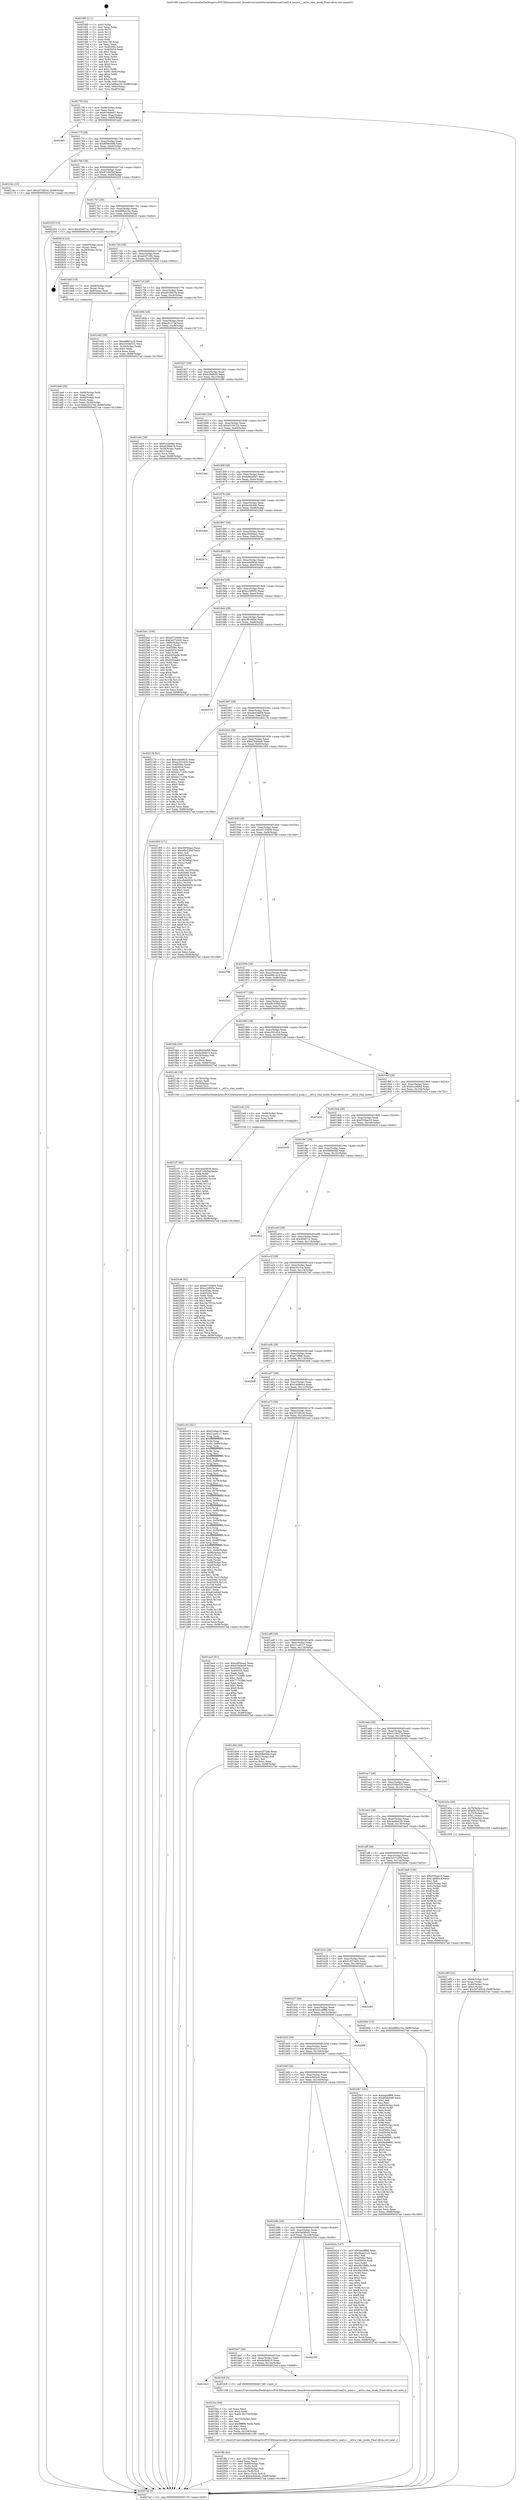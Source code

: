 digraph "0x4016f0" {
  label = "0x4016f0 (/mnt/c/Users/mathe/Desktop/tcc/POCII/binaries/extr_linuxdriversnetethernetatherosatl1eatl1e_main.c___atl1e_vlan_mode_Final-ollvm.out::main(0))"
  labelloc = "t"
  node[shape=record]

  Entry [label="",width=0.3,height=0.3,shape=circle,fillcolor=black,style=filled]
  "0x40175f" [label="{
     0x40175f [32]\l
     | [instrs]\l
     &nbsp;&nbsp;0x40175f \<+6\>: mov -0x98(%rbp),%eax\l
     &nbsp;&nbsp;0x401765 \<+2\>: mov %eax,%ecx\l
     &nbsp;&nbsp;0x401767 \<+6\>: sub $0x819a8e07,%ecx\l
     &nbsp;&nbsp;0x40176d \<+6\>: mov %eax,-0xac(%rbp)\l
     &nbsp;&nbsp;0x401773 \<+6\>: mov %ecx,-0xb0(%rbp)\l
     &nbsp;&nbsp;0x401779 \<+6\>: je 00000000004024d1 \<main+0xde1\>\l
  }"]
  "0x4024d1" [label="{
     0x4024d1\l
  }", style=dashed]
  "0x40177f" [label="{
     0x40177f [28]\l
     | [instrs]\l
     &nbsp;&nbsp;0x40177f \<+5\>: jmp 0000000000401784 \<main+0x94\>\l
     &nbsp;&nbsp;0x401784 \<+6\>: mov -0xac(%rbp),%eax\l
     &nbsp;&nbsp;0x40178a \<+5\>: sub $0x8f56c6d8,%eax\l
     &nbsp;&nbsp;0x40178f \<+6\>: mov %eax,-0xb4(%rbp)\l
     &nbsp;&nbsp;0x401795 \<+6\>: je 000000000040216c \<main+0xa7c\>\l
  }"]
  Exit [label="",width=0.3,height=0.3,shape=circle,fillcolor=black,style=filled,peripheries=2]
  "0x40216c" [label="{
     0x40216c [15]\l
     | [instrs]\l
     &nbsp;&nbsp;0x40216c \<+10\>: movl $0x207df2c4,-0x98(%rbp)\l
     &nbsp;&nbsp;0x402176 \<+5\>: jmp 00000000004027ad \<main+0x10bd\>\l
  }"]
  "0x40179b" [label="{
     0x40179b [28]\l
     | [instrs]\l
     &nbsp;&nbsp;0x40179b \<+5\>: jmp 00000000004017a0 \<main+0xb0\>\l
     &nbsp;&nbsp;0x4017a0 \<+6\>: mov -0xac(%rbp),%eax\l
     &nbsp;&nbsp;0x4017a6 \<+5\>: sub $0x97c0b5bf,%eax\l
     &nbsp;&nbsp;0x4017ab \<+6\>: mov %eax,-0xb8(%rbp)\l
     &nbsp;&nbsp;0x4017b1 \<+6\>: je 0000000000402253 \<main+0xb63\>\l
  }"]
  "0x4021f7" [label="{
     0x4021f7 [92]\l
     | [instrs]\l
     &nbsp;&nbsp;0x4021f7 \<+5\>: mov $0xca4e063d,%ecx\l
     &nbsp;&nbsp;0x4021fc \<+5\>: mov $0x97c0b5bf,%edx\l
     &nbsp;&nbsp;0x402201 \<+3\>: xor %r8d,%r8d\l
     &nbsp;&nbsp;0x402204 \<+8\>: mov 0x40506c,%r9d\l
     &nbsp;&nbsp;0x40220c \<+8\>: mov 0x405054,%r10d\l
     &nbsp;&nbsp;0x402214 \<+4\>: sub $0x1,%r8d\l
     &nbsp;&nbsp;0x402218 \<+3\>: mov %r9d,%r11d\l
     &nbsp;&nbsp;0x40221b \<+3\>: add %r8d,%r11d\l
     &nbsp;&nbsp;0x40221e \<+4\>: imul %r11d,%r9d\l
     &nbsp;&nbsp;0x402222 \<+4\>: and $0x1,%r9d\l
     &nbsp;&nbsp;0x402226 \<+4\>: cmp $0x0,%r9d\l
     &nbsp;&nbsp;0x40222a \<+3\>: sete %bl\l
     &nbsp;&nbsp;0x40222d \<+4\>: cmp $0xa,%r10d\l
     &nbsp;&nbsp;0x402231 \<+4\>: setl %r14b\l
     &nbsp;&nbsp;0x402235 \<+3\>: mov %bl,%r15b\l
     &nbsp;&nbsp;0x402238 \<+3\>: and %r14b,%r15b\l
     &nbsp;&nbsp;0x40223b \<+3\>: xor %r14b,%bl\l
     &nbsp;&nbsp;0x40223e \<+3\>: or %bl,%r15b\l
     &nbsp;&nbsp;0x402241 \<+4\>: test $0x1,%r15b\l
     &nbsp;&nbsp;0x402245 \<+3\>: cmovne %edx,%ecx\l
     &nbsp;&nbsp;0x402248 \<+6\>: mov %ecx,-0x98(%rbp)\l
     &nbsp;&nbsp;0x40224e \<+5\>: jmp 00000000004027ad \<main+0x10bd\>\l
  }"]
  "0x402253" [label="{
     0x402253 [15]\l
     | [instrs]\l
     &nbsp;&nbsp;0x402253 \<+10\>: movl $0x40407cc,-0x98(%rbp)\l
     &nbsp;&nbsp;0x40225d \<+5\>: jmp 00000000004027ad \<main+0x10bd\>\l
  }"]
  "0x4017b7" [label="{
     0x4017b7 [28]\l
     | [instrs]\l
     &nbsp;&nbsp;0x4017b7 \<+5\>: jmp 00000000004017bc \<main+0xcc\>\l
     &nbsp;&nbsp;0x4017bc \<+6\>: mov -0xac(%rbp),%eax\l
     &nbsp;&nbsp;0x4017c2 \<+5\>: sub $0x98f8415a,%eax\l
     &nbsp;&nbsp;0x4017c7 \<+6\>: mov %eax,-0xbc(%rbp)\l
     &nbsp;&nbsp;0x4017cd \<+6\>: je 000000000040261d \<main+0xf2d\>\l
  }"]
  "0x4021e8" [label="{
     0x4021e8 [15]\l
     | [instrs]\l
     &nbsp;&nbsp;0x4021e8 \<+4\>: mov -0x68(%rbp),%rax\l
     &nbsp;&nbsp;0x4021ec \<+3\>: mov (%rax),%rax\l
     &nbsp;&nbsp;0x4021ef \<+3\>: mov %rax,%rdi\l
     &nbsp;&nbsp;0x4021f2 \<+5\>: call 0000000000401030 \<free@plt\>\l
     | [calls]\l
     &nbsp;&nbsp;0x401030 \{1\} (unknown)\l
  }"]
  "0x40261d" [label="{
     0x40261d [24]\l
     | [instrs]\l
     &nbsp;&nbsp;0x40261d \<+7\>: mov -0x90(%rbp),%rax\l
     &nbsp;&nbsp;0x402624 \<+2\>: mov (%rax),%eax\l
     &nbsp;&nbsp;0x402626 \<+4\>: lea -0x28(%rbp),%rsp\l
     &nbsp;&nbsp;0x40262a \<+1\>: pop %rbx\l
     &nbsp;&nbsp;0x40262b \<+2\>: pop %r12\l
     &nbsp;&nbsp;0x40262d \<+2\>: pop %r13\l
     &nbsp;&nbsp;0x40262f \<+2\>: pop %r14\l
     &nbsp;&nbsp;0x402631 \<+2\>: pop %r15\l
     &nbsp;&nbsp;0x402633 \<+1\>: pop %rbp\l
     &nbsp;&nbsp;0x402634 \<+1\>: ret\l
  }"]
  "0x4017d3" [label="{
     0x4017d3 [28]\l
     | [instrs]\l
     &nbsp;&nbsp;0x4017d3 \<+5\>: jmp 00000000004017d8 \<main+0xe8\>\l
     &nbsp;&nbsp;0x4017d8 \<+6\>: mov -0xac(%rbp),%eax\l
     &nbsp;&nbsp;0x4017de \<+5\>: sub $0xa02f726b,%eax\l
     &nbsp;&nbsp;0x4017e3 \<+6\>: mov %eax,-0xc0(%rbp)\l
     &nbsp;&nbsp;0x4017e9 \<+6\>: je 0000000000401dd3 \<main+0x6e3\>\l
  }"]
  "0x401ffa" [label="{
     0x401ffa [42]\l
     | [instrs]\l
     &nbsp;&nbsp;0x401ffa \<+6\>: mov -0x158(%rbp),%ecx\l
     &nbsp;&nbsp;0x402000 \<+3\>: imul %eax,%ecx\l
     &nbsp;&nbsp;0x402003 \<+4\>: mov -0x68(%rbp),%rdi\l
     &nbsp;&nbsp;0x402007 \<+3\>: mov (%rdi),%rdi\l
     &nbsp;&nbsp;0x40200a \<+4\>: mov -0x60(%rbp),%r8\l
     &nbsp;&nbsp;0x40200e \<+3\>: movslq (%r8),%r8\l
     &nbsp;&nbsp;0x402011 \<+4\>: mov %ecx,(%rdi,%r8,4)\l
     &nbsp;&nbsp;0x402015 \<+10\>: movl $0x4c9d2efc,-0x98(%rbp)\l
     &nbsp;&nbsp;0x40201f \<+5\>: jmp 00000000004027ad \<main+0x10bd\>\l
  }"]
  "0x401dd3" [label="{
     0x401dd3 [19]\l
     | [instrs]\l
     &nbsp;&nbsp;0x401dd3 \<+7\>: mov -0x88(%rbp),%rax\l
     &nbsp;&nbsp;0x401dda \<+3\>: mov (%rax),%rax\l
     &nbsp;&nbsp;0x401ddd \<+4\>: mov 0x8(%rax),%rdi\l
     &nbsp;&nbsp;0x401de1 \<+5\>: call 0000000000401060 \<atoi@plt\>\l
     | [calls]\l
     &nbsp;&nbsp;0x401060 \{1\} (unknown)\l
  }"]
  "0x4017ef" [label="{
     0x4017ef [28]\l
     | [instrs]\l
     &nbsp;&nbsp;0x4017ef \<+5\>: jmp 00000000004017f4 \<main+0x104\>\l
     &nbsp;&nbsp;0x4017f4 \<+6\>: mov -0xac(%rbp),%eax\l
     &nbsp;&nbsp;0x4017fa \<+5\>: sub $0xa635bb7b,%eax\l
     &nbsp;&nbsp;0x4017ff \<+6\>: mov %eax,-0xc4(%rbp)\l
     &nbsp;&nbsp;0x401805 \<+6\>: je 0000000000401e40 \<main+0x750\>\l
  }"]
  "0x401fce" [label="{
     0x401fce [44]\l
     | [instrs]\l
     &nbsp;&nbsp;0x401fce \<+2\>: xor %ecx,%ecx\l
     &nbsp;&nbsp;0x401fd0 \<+5\>: mov $0x2,%edx\l
     &nbsp;&nbsp;0x401fd5 \<+6\>: mov %edx,-0x154(%rbp)\l
     &nbsp;&nbsp;0x401fdb \<+1\>: cltd\l
     &nbsp;&nbsp;0x401fdc \<+6\>: mov -0x154(%rbp),%esi\l
     &nbsp;&nbsp;0x401fe2 \<+2\>: idiv %esi\l
     &nbsp;&nbsp;0x401fe4 \<+6\>: imul $0xfffffffe,%edx,%edx\l
     &nbsp;&nbsp;0x401fea \<+3\>: sub $0x1,%ecx\l
     &nbsp;&nbsp;0x401fed \<+2\>: sub %ecx,%edx\l
     &nbsp;&nbsp;0x401fef \<+6\>: mov %edx,-0x158(%rbp)\l
     &nbsp;&nbsp;0x401ff5 \<+5\>: call 0000000000401160 \<next_i\>\l
     | [calls]\l
     &nbsp;&nbsp;0x401160 \{1\} (/mnt/c/Users/mathe/Desktop/tcc/POCII/binaries/extr_linuxdriversnetethernetatherosatl1eatl1e_main.c___atl1e_vlan_mode_Final-ollvm.out::next_i)\l
  }"]
  "0x401e40" [label="{
     0x401e40 [30]\l
     | [instrs]\l
     &nbsp;&nbsp;0x401e40 \<+5\>: mov $0xe88b1a16,%eax\l
     &nbsp;&nbsp;0x401e45 \<+5\>: mov $0x333be333,%ecx\l
     &nbsp;&nbsp;0x401e4a \<+3\>: mov -0x30(%rbp),%edx\l
     &nbsp;&nbsp;0x401e4d \<+3\>: cmp $0x0,%edx\l
     &nbsp;&nbsp;0x401e50 \<+3\>: cmove %ecx,%eax\l
     &nbsp;&nbsp;0x401e53 \<+6\>: mov %eax,-0x98(%rbp)\l
     &nbsp;&nbsp;0x401e59 \<+5\>: jmp 00000000004027ad \<main+0x10bd\>\l
  }"]
  "0x40180b" [label="{
     0x40180b [28]\l
     | [instrs]\l
     &nbsp;&nbsp;0x40180b \<+5\>: jmp 0000000000401810 \<main+0x120\>\l
     &nbsp;&nbsp;0x401810 \<+6\>: mov -0xac(%rbp),%eax\l
     &nbsp;&nbsp;0x401816 \<+5\>: sub $0xb2f127bf,%eax\l
     &nbsp;&nbsp;0x40181b \<+6\>: mov %eax,-0xc8(%rbp)\l
     &nbsp;&nbsp;0x401821 \<+6\>: je 0000000000401e04 \<main+0x714\>\l
  }"]
  "0x401bc3" [label="{
     0x401bc3\l
  }", style=dashed]
  "0x401e04" [label="{
     0x401e04 [30]\l
     | [instrs]\l
     &nbsp;&nbsp;0x401e04 \<+5\>: mov $0xf1e2e06d,%eax\l
     &nbsp;&nbsp;0x401e09 \<+5\>: mov $0xa635bb7b,%ecx\l
     &nbsp;&nbsp;0x401e0e \<+3\>: mov -0x30(%rbp),%edx\l
     &nbsp;&nbsp;0x401e11 \<+3\>: cmp $0x1,%edx\l
     &nbsp;&nbsp;0x401e14 \<+3\>: cmovl %ecx,%eax\l
     &nbsp;&nbsp;0x401e17 \<+6\>: mov %eax,-0x98(%rbp)\l
     &nbsp;&nbsp;0x401e1d \<+5\>: jmp 00000000004027ad \<main+0x10bd\>\l
  }"]
  "0x401827" [label="{
     0x401827 [28]\l
     | [instrs]\l
     &nbsp;&nbsp;0x401827 \<+5\>: jmp 000000000040182c \<main+0x13c\>\l
     &nbsp;&nbsp;0x40182c \<+6\>: mov -0xac(%rbp),%eax\l
     &nbsp;&nbsp;0x401832 \<+5\>: sub $0xb2fefbd0,%eax\l
     &nbsp;&nbsp;0x401837 \<+6\>: mov %eax,-0xcc(%rbp)\l
     &nbsp;&nbsp;0x40183d \<+6\>: je 0000000000402389 \<main+0xc99\>\l
  }"]
  "0x401fc9" [label="{
     0x401fc9 [5]\l
     | [instrs]\l
     &nbsp;&nbsp;0x401fc9 \<+5\>: call 0000000000401160 \<next_i\>\l
     | [calls]\l
     &nbsp;&nbsp;0x401160 \{1\} (/mnt/c/Users/mathe/Desktop/tcc/POCII/binaries/extr_linuxdriversnetethernetatherosatl1eatl1e_main.c___atl1e_vlan_mode_Final-ollvm.out::next_i)\l
  }"]
  "0x402389" [label="{
     0x402389\l
  }", style=dashed]
  "0x401843" [label="{
     0x401843 [28]\l
     | [instrs]\l
     &nbsp;&nbsp;0x401843 \<+5\>: jmp 0000000000401848 \<main+0x158\>\l
     &nbsp;&nbsp;0x401848 \<+6\>: mov -0xac(%rbp),%eax\l
     &nbsp;&nbsp;0x40184e \<+5\>: sub $0xb5104722,%eax\l
     &nbsp;&nbsp;0x401853 \<+6\>: mov %eax,-0xd0(%rbp)\l
     &nbsp;&nbsp;0x401859 \<+6\>: je 00000000004023e4 \<main+0xcf4\>\l
  }"]
  "0x401ba7" [label="{
     0x401ba7 [28]\l
     | [instrs]\l
     &nbsp;&nbsp;0x401ba7 \<+5\>: jmp 0000000000401bac \<main+0x4bc\>\l
     &nbsp;&nbsp;0x401bac \<+6\>: mov -0xac(%rbp),%eax\l
     &nbsp;&nbsp;0x401bb2 \<+5\>: sub $0x6e3bf415,%eax\l
     &nbsp;&nbsp;0x401bb7 \<+6\>: mov %eax,-0x14c(%rbp)\l
     &nbsp;&nbsp;0x401bbd \<+6\>: je 0000000000401fc9 \<main+0x8d9\>\l
  }"]
  "0x4023e4" [label="{
     0x4023e4\l
  }", style=dashed]
  "0x40185f" [label="{
     0x40185f [28]\l
     | [instrs]\l
     &nbsp;&nbsp;0x40185f \<+5\>: jmp 0000000000401864 \<main+0x174\>\l
     &nbsp;&nbsp;0x401864 \<+6\>: mov -0xac(%rbp),%eax\l
     &nbsp;&nbsp;0x40186a \<+5\>: sub $0xb9bbd5e7,%eax\l
     &nbsp;&nbsp;0x40186f \<+6\>: mov %eax,-0xd4(%rbp)\l
     &nbsp;&nbsp;0x401875 \<+6\>: je 0000000000402365 \<main+0xc75\>\l
  }"]
  "0x402356" [label="{
     0x402356\l
  }", style=dashed]
  "0x402365" [label="{
     0x402365\l
  }", style=dashed]
  "0x40187b" [label="{
     0x40187b [28]\l
     | [instrs]\l
     &nbsp;&nbsp;0x40187b \<+5\>: jmp 0000000000401880 \<main+0x190\>\l
     &nbsp;&nbsp;0x401880 \<+6\>: mov -0xac(%rbp),%eax\l
     &nbsp;&nbsp;0x401886 \<+5\>: sub $0xbe48cb9c,%eax\l
     &nbsp;&nbsp;0x40188b \<+6\>: mov %eax,-0xd8(%rbp)\l
     &nbsp;&nbsp;0x401891 \<+6\>: je 00000000004022bd \<main+0xbcd\>\l
  }"]
  "0x401b8b" [label="{
     0x401b8b [28]\l
     | [instrs]\l
     &nbsp;&nbsp;0x401b8b \<+5\>: jmp 0000000000401b90 \<main+0x4a0\>\l
     &nbsp;&nbsp;0x401b90 \<+6\>: mov -0xac(%rbp),%eax\l
     &nbsp;&nbsp;0x401b96 \<+5\>: sub $0x5af4fb45,%eax\l
     &nbsp;&nbsp;0x401b9b \<+6\>: mov %eax,-0x148(%rbp)\l
     &nbsp;&nbsp;0x401ba1 \<+6\>: je 0000000000402356 \<main+0xc66\>\l
  }"]
  "0x4022bd" [label="{
     0x4022bd\l
  }", style=dashed]
  "0x401897" [label="{
     0x401897 [28]\l
     | [instrs]\l
     &nbsp;&nbsp;0x401897 \<+5\>: jmp 000000000040189c \<main+0x1ac\>\l
     &nbsp;&nbsp;0x40189c \<+6\>: mov -0xac(%rbp),%eax\l
     &nbsp;&nbsp;0x4018a2 \<+5\>: sub $0xc0056aa2,%eax\l
     &nbsp;&nbsp;0x4018a7 \<+6\>: mov %eax,-0xdc(%rbp)\l
     &nbsp;&nbsp;0x4018ad \<+6\>: je 000000000040267a \<main+0xf8a\>\l
  }"]
  "0x402024" [label="{
     0x402024 [147]\l
     | [instrs]\l
     &nbsp;&nbsp;0x402024 \<+5\>: mov $0x44cdff88,%eax\l
     &nbsp;&nbsp;0x402029 \<+5\>: mov $0x4bca31c3,%ecx\l
     &nbsp;&nbsp;0x40202e \<+2\>: mov $0x1,%dl\l
     &nbsp;&nbsp;0x402030 \<+7\>: mov 0x40506c,%esi\l
     &nbsp;&nbsp;0x402037 \<+7\>: mov 0x405054,%edi\l
     &nbsp;&nbsp;0x40203e \<+3\>: mov %esi,%r8d\l
     &nbsp;&nbsp;0x402041 \<+7\>: add $0x4fa10b8e,%r8d\l
     &nbsp;&nbsp;0x402048 \<+4\>: sub $0x1,%r8d\l
     &nbsp;&nbsp;0x40204c \<+7\>: sub $0x4fa10b8e,%r8d\l
     &nbsp;&nbsp;0x402053 \<+4\>: imul %r8d,%esi\l
     &nbsp;&nbsp;0x402057 \<+3\>: and $0x1,%esi\l
     &nbsp;&nbsp;0x40205a \<+3\>: cmp $0x0,%esi\l
     &nbsp;&nbsp;0x40205d \<+4\>: sete %r9b\l
     &nbsp;&nbsp;0x402061 \<+3\>: cmp $0xa,%edi\l
     &nbsp;&nbsp;0x402064 \<+4\>: setl %r10b\l
     &nbsp;&nbsp;0x402068 \<+3\>: mov %r9b,%r11b\l
     &nbsp;&nbsp;0x40206b \<+4\>: xor $0xff,%r11b\l
     &nbsp;&nbsp;0x40206f \<+3\>: mov %r10b,%bl\l
     &nbsp;&nbsp;0x402072 \<+3\>: xor $0xff,%bl\l
     &nbsp;&nbsp;0x402075 \<+3\>: xor $0x1,%dl\l
     &nbsp;&nbsp;0x402078 \<+3\>: mov %r11b,%r14b\l
     &nbsp;&nbsp;0x40207b \<+4\>: and $0xff,%r14b\l
     &nbsp;&nbsp;0x40207f \<+3\>: and %dl,%r9b\l
     &nbsp;&nbsp;0x402082 \<+3\>: mov %bl,%r15b\l
     &nbsp;&nbsp;0x402085 \<+4\>: and $0xff,%r15b\l
     &nbsp;&nbsp;0x402089 \<+3\>: and %dl,%r10b\l
     &nbsp;&nbsp;0x40208c \<+3\>: or %r9b,%r14b\l
     &nbsp;&nbsp;0x40208f \<+3\>: or %r10b,%r15b\l
     &nbsp;&nbsp;0x402092 \<+3\>: xor %r15b,%r14b\l
     &nbsp;&nbsp;0x402095 \<+3\>: or %bl,%r11b\l
     &nbsp;&nbsp;0x402098 \<+4\>: xor $0xff,%r11b\l
     &nbsp;&nbsp;0x40209c \<+3\>: or $0x1,%dl\l
     &nbsp;&nbsp;0x40209f \<+3\>: and %dl,%r11b\l
     &nbsp;&nbsp;0x4020a2 \<+3\>: or %r11b,%r14b\l
     &nbsp;&nbsp;0x4020a5 \<+4\>: test $0x1,%r14b\l
     &nbsp;&nbsp;0x4020a9 \<+3\>: cmovne %ecx,%eax\l
     &nbsp;&nbsp;0x4020ac \<+6\>: mov %eax,-0x98(%rbp)\l
     &nbsp;&nbsp;0x4020b2 \<+5\>: jmp 00000000004027ad \<main+0x10bd\>\l
  }"]
  "0x40267a" [label="{
     0x40267a\l
  }", style=dashed]
  "0x4018b3" [label="{
     0x4018b3 [28]\l
     | [instrs]\l
     &nbsp;&nbsp;0x4018b3 \<+5\>: jmp 00000000004018b8 \<main+0x1c8\>\l
     &nbsp;&nbsp;0x4018b8 \<+6\>: mov -0xac(%rbp),%eax\l
     &nbsp;&nbsp;0x4018be \<+5\>: sub $0xca4e063d,%eax\l
     &nbsp;&nbsp;0x4018c3 \<+6\>: mov %eax,-0xe0(%rbp)\l
     &nbsp;&nbsp;0x4018c9 \<+6\>: je 00000000004026c9 \<main+0xfd9\>\l
  }"]
  "0x401b6f" [label="{
     0x401b6f [28]\l
     | [instrs]\l
     &nbsp;&nbsp;0x401b6f \<+5\>: jmp 0000000000401b74 \<main+0x484\>\l
     &nbsp;&nbsp;0x401b74 \<+6\>: mov -0xac(%rbp),%eax\l
     &nbsp;&nbsp;0x401b7a \<+5\>: sub $0x4c9d2efc,%eax\l
     &nbsp;&nbsp;0x401b7f \<+6\>: mov %eax,-0x144(%rbp)\l
     &nbsp;&nbsp;0x401b85 \<+6\>: je 0000000000402024 \<main+0x934\>\l
  }"]
  "0x4026c9" [label="{
     0x4026c9\l
  }", style=dashed]
  "0x4018cf" [label="{
     0x4018cf [28]\l
     | [instrs]\l
     &nbsp;&nbsp;0x4018cf \<+5\>: jmp 00000000004018d4 \<main+0x1e4\>\l
     &nbsp;&nbsp;0x4018d4 \<+6\>: mov -0xac(%rbp),%eax\l
     &nbsp;&nbsp;0x4018da \<+5\>: sub $0xcc285f3c,%eax\l
     &nbsp;&nbsp;0x4018df \<+6\>: mov %eax,-0xe4(%rbp)\l
     &nbsp;&nbsp;0x4018e5 \<+6\>: je 00000000004025a1 \<main+0xeb1\>\l
  }"]
  "0x4020b7" [label="{
     0x4020b7 [181]\l
     | [instrs]\l
     &nbsp;&nbsp;0x4020b7 \<+5\>: mov $0x44cdff88,%eax\l
     &nbsp;&nbsp;0x4020bc \<+5\>: mov $0x8f56c6d8,%ecx\l
     &nbsp;&nbsp;0x4020c1 \<+2\>: mov $0x1,%dl\l
     &nbsp;&nbsp;0x4020c3 \<+2\>: xor %esi,%esi\l
     &nbsp;&nbsp;0x4020c5 \<+4\>: mov -0x60(%rbp),%rdi\l
     &nbsp;&nbsp;0x4020c9 \<+3\>: mov (%rdi),%r8d\l
     &nbsp;&nbsp;0x4020cc \<+3\>: mov %esi,%r9d\l
     &nbsp;&nbsp;0x4020cf \<+3\>: sub %r8d,%r9d\l
     &nbsp;&nbsp;0x4020d2 \<+3\>: mov %esi,%r8d\l
     &nbsp;&nbsp;0x4020d5 \<+4\>: sub $0x1,%r8d\l
     &nbsp;&nbsp;0x4020d9 \<+3\>: add %r8d,%r9d\l
     &nbsp;&nbsp;0x4020dc \<+3\>: sub %r9d,%esi\l
     &nbsp;&nbsp;0x4020df \<+4\>: mov -0x60(%rbp),%rdi\l
     &nbsp;&nbsp;0x4020e3 \<+2\>: mov %esi,(%rdi)\l
     &nbsp;&nbsp;0x4020e5 \<+7\>: mov 0x40506c,%esi\l
     &nbsp;&nbsp;0x4020ec \<+8\>: mov 0x405054,%r8d\l
     &nbsp;&nbsp;0x4020f4 \<+3\>: mov %esi,%r9d\l
     &nbsp;&nbsp;0x4020f7 \<+7\>: sub $0x9bdfd661,%r9d\l
     &nbsp;&nbsp;0x4020fe \<+4\>: sub $0x1,%r9d\l
     &nbsp;&nbsp;0x402102 \<+7\>: add $0x9bdfd661,%r9d\l
     &nbsp;&nbsp;0x402109 \<+4\>: imul %r9d,%esi\l
     &nbsp;&nbsp;0x40210d \<+3\>: and $0x1,%esi\l
     &nbsp;&nbsp;0x402110 \<+3\>: cmp $0x0,%esi\l
     &nbsp;&nbsp;0x402113 \<+4\>: sete %r10b\l
     &nbsp;&nbsp;0x402117 \<+4\>: cmp $0xa,%r8d\l
     &nbsp;&nbsp;0x40211b \<+4\>: setl %r11b\l
     &nbsp;&nbsp;0x40211f \<+3\>: mov %r10b,%bl\l
     &nbsp;&nbsp;0x402122 \<+3\>: xor $0xff,%bl\l
     &nbsp;&nbsp;0x402125 \<+3\>: mov %r11b,%r14b\l
     &nbsp;&nbsp;0x402128 \<+4\>: xor $0xff,%r14b\l
     &nbsp;&nbsp;0x40212c \<+3\>: xor $0x0,%dl\l
     &nbsp;&nbsp;0x40212f \<+3\>: mov %bl,%r15b\l
     &nbsp;&nbsp;0x402132 \<+4\>: and $0x0,%r15b\l
     &nbsp;&nbsp;0x402136 \<+3\>: and %dl,%r10b\l
     &nbsp;&nbsp;0x402139 \<+3\>: mov %r14b,%r12b\l
     &nbsp;&nbsp;0x40213c \<+4\>: and $0x0,%r12b\l
     &nbsp;&nbsp;0x402140 \<+3\>: and %dl,%r11b\l
     &nbsp;&nbsp;0x402143 \<+3\>: or %r10b,%r15b\l
     &nbsp;&nbsp;0x402146 \<+3\>: or %r11b,%r12b\l
     &nbsp;&nbsp;0x402149 \<+3\>: xor %r12b,%r15b\l
     &nbsp;&nbsp;0x40214c \<+3\>: or %r14b,%bl\l
     &nbsp;&nbsp;0x40214f \<+3\>: xor $0xff,%bl\l
     &nbsp;&nbsp;0x402152 \<+3\>: or $0x0,%dl\l
     &nbsp;&nbsp;0x402155 \<+2\>: and %dl,%bl\l
     &nbsp;&nbsp;0x402157 \<+3\>: or %bl,%r15b\l
     &nbsp;&nbsp;0x40215a \<+4\>: test $0x1,%r15b\l
     &nbsp;&nbsp;0x40215e \<+3\>: cmovne %ecx,%eax\l
     &nbsp;&nbsp;0x402161 \<+6\>: mov %eax,-0x98(%rbp)\l
     &nbsp;&nbsp;0x402167 \<+5\>: jmp 00000000004027ad \<main+0x10bd\>\l
  }"]
  "0x4025a1" [label="{
     0x4025a1 [109]\l
     | [instrs]\l
     &nbsp;&nbsp;0x4025a1 \<+5\>: mov $0xe0725906,%eax\l
     &nbsp;&nbsp;0x4025a6 \<+5\>: mov $0x3e572269,%ecx\l
     &nbsp;&nbsp;0x4025ab \<+7\>: mov -0x90(%rbp),%rdx\l
     &nbsp;&nbsp;0x4025b2 \<+6\>: movl $0x0,(%rdx)\l
     &nbsp;&nbsp;0x4025b8 \<+7\>: mov 0x40506c,%esi\l
     &nbsp;&nbsp;0x4025bf \<+7\>: mov 0x405054,%edi\l
     &nbsp;&nbsp;0x4025c6 \<+3\>: mov %esi,%r8d\l
     &nbsp;&nbsp;0x4025c9 \<+7\>: sub $0xfc654a6e,%r8d\l
     &nbsp;&nbsp;0x4025d0 \<+4\>: sub $0x1,%r8d\l
     &nbsp;&nbsp;0x4025d4 \<+7\>: add $0xfc654a6e,%r8d\l
     &nbsp;&nbsp;0x4025db \<+4\>: imul %r8d,%esi\l
     &nbsp;&nbsp;0x4025df \<+3\>: and $0x1,%esi\l
     &nbsp;&nbsp;0x4025e2 \<+3\>: cmp $0x0,%esi\l
     &nbsp;&nbsp;0x4025e5 \<+4\>: sete %r9b\l
     &nbsp;&nbsp;0x4025e9 \<+3\>: cmp $0xa,%edi\l
     &nbsp;&nbsp;0x4025ec \<+4\>: setl %r10b\l
     &nbsp;&nbsp;0x4025f0 \<+3\>: mov %r9b,%r11b\l
     &nbsp;&nbsp;0x4025f3 \<+3\>: and %r10b,%r11b\l
     &nbsp;&nbsp;0x4025f6 \<+3\>: xor %r10b,%r9b\l
     &nbsp;&nbsp;0x4025f9 \<+3\>: or %r9b,%r11b\l
     &nbsp;&nbsp;0x4025fc \<+4\>: test $0x1,%r11b\l
     &nbsp;&nbsp;0x402600 \<+3\>: cmovne %ecx,%eax\l
     &nbsp;&nbsp;0x402603 \<+6\>: mov %eax,-0x98(%rbp)\l
     &nbsp;&nbsp;0x402609 \<+5\>: jmp 00000000004027ad \<main+0x10bd\>\l
  }"]
  "0x4018eb" [label="{
     0x4018eb [28]\l
     | [instrs]\l
     &nbsp;&nbsp;0x4018eb \<+5\>: jmp 00000000004018f0 \<main+0x200\>\l
     &nbsp;&nbsp;0x4018f0 \<+6\>: mov -0xac(%rbp),%eax\l
     &nbsp;&nbsp;0x4018f6 \<+5\>: sub $0xcf6160be,%eax\l
     &nbsp;&nbsp;0x4018fb \<+6\>: mov %eax,-0xe8(%rbp)\l
     &nbsp;&nbsp;0x401901 \<+6\>: je 0000000000402532 \<main+0xe42\>\l
  }"]
  "0x401b53" [label="{
     0x401b53 [28]\l
     | [instrs]\l
     &nbsp;&nbsp;0x401b53 \<+5\>: jmp 0000000000401b58 \<main+0x468\>\l
     &nbsp;&nbsp;0x401b58 \<+6\>: mov -0xac(%rbp),%eax\l
     &nbsp;&nbsp;0x401b5e \<+5\>: sub $0x4bca31c3,%eax\l
     &nbsp;&nbsp;0x401b63 \<+6\>: mov %eax,-0x140(%rbp)\l
     &nbsp;&nbsp;0x401b69 \<+6\>: je 00000000004020b7 \<main+0x9c7\>\l
  }"]
  "0x402532" [label="{
     0x402532\l
  }", style=dashed]
  "0x401907" [label="{
     0x401907 [28]\l
     | [instrs]\l
     &nbsp;&nbsp;0x401907 \<+5\>: jmp 000000000040190c \<main+0x21c\>\l
     &nbsp;&nbsp;0x40190c \<+6\>: mov -0xac(%rbp),%eax\l
     &nbsp;&nbsp;0x401912 \<+5\>: sub $0xd6d34d58,%eax\l
     &nbsp;&nbsp;0x401917 \<+6\>: mov %eax,-0xec(%rbp)\l
     &nbsp;&nbsp;0x40191d \<+6\>: je 000000000040217b \<main+0xa8b\>\l
  }"]
  "0x40269f" [label="{
     0x40269f\l
  }", style=dashed]
  "0x40217b" [label="{
     0x40217b [91]\l
     | [instrs]\l
     &nbsp;&nbsp;0x40217b \<+5\>: mov $0xca4e063d,%eax\l
     &nbsp;&nbsp;0x402180 \<+5\>: mov $0xec501d24,%ecx\l
     &nbsp;&nbsp;0x402185 \<+7\>: mov 0x40506c,%edx\l
     &nbsp;&nbsp;0x40218c \<+7\>: mov 0x405054,%esi\l
     &nbsp;&nbsp;0x402193 \<+2\>: mov %edx,%edi\l
     &nbsp;&nbsp;0x402195 \<+6\>: sub $0xbb17145b,%edi\l
     &nbsp;&nbsp;0x40219b \<+3\>: sub $0x1,%edi\l
     &nbsp;&nbsp;0x40219e \<+6\>: add $0xbb17145b,%edi\l
     &nbsp;&nbsp;0x4021a4 \<+3\>: imul %edi,%edx\l
     &nbsp;&nbsp;0x4021a7 \<+3\>: and $0x1,%edx\l
     &nbsp;&nbsp;0x4021aa \<+3\>: cmp $0x0,%edx\l
     &nbsp;&nbsp;0x4021ad \<+4\>: sete %r8b\l
     &nbsp;&nbsp;0x4021b1 \<+3\>: cmp $0xa,%esi\l
     &nbsp;&nbsp;0x4021b4 \<+4\>: setl %r9b\l
     &nbsp;&nbsp;0x4021b8 \<+3\>: mov %r8b,%r10b\l
     &nbsp;&nbsp;0x4021bb \<+3\>: and %r9b,%r10b\l
     &nbsp;&nbsp;0x4021be \<+3\>: xor %r9b,%r8b\l
     &nbsp;&nbsp;0x4021c1 \<+3\>: or %r8b,%r10b\l
     &nbsp;&nbsp;0x4021c4 \<+4\>: test $0x1,%r10b\l
     &nbsp;&nbsp;0x4021c8 \<+3\>: cmovne %ecx,%eax\l
     &nbsp;&nbsp;0x4021cb \<+6\>: mov %eax,-0x98(%rbp)\l
     &nbsp;&nbsp;0x4021d1 \<+5\>: jmp 00000000004027ad \<main+0x10bd\>\l
  }"]
  "0x401923" [label="{
     0x401923 [28]\l
     | [instrs]\l
     &nbsp;&nbsp;0x401923 \<+5\>: jmp 0000000000401928 \<main+0x238\>\l
     &nbsp;&nbsp;0x401928 \<+6\>: mov -0xac(%rbp),%eax\l
     &nbsp;&nbsp;0x40192e \<+5\>: sub $0xd7b68ce9,%eax\l
     &nbsp;&nbsp;0x401933 \<+6\>: mov %eax,-0xf0(%rbp)\l
     &nbsp;&nbsp;0x401939 \<+6\>: je 0000000000401f00 \<main+0x810\>\l
  }"]
  "0x401b37" [label="{
     0x401b37 [28]\l
     | [instrs]\l
     &nbsp;&nbsp;0x401b37 \<+5\>: jmp 0000000000401b3c \<main+0x44c\>\l
     &nbsp;&nbsp;0x401b3c \<+6\>: mov -0xac(%rbp),%eax\l
     &nbsp;&nbsp;0x401b42 \<+5\>: sub $0x44cdff88,%eax\l
     &nbsp;&nbsp;0x401b47 \<+6\>: mov %eax,-0x13c(%rbp)\l
     &nbsp;&nbsp;0x401b4d \<+6\>: je 000000000040269f \<main+0xfaf\>\l
  }"]
  "0x401f00" [label="{
     0x401f00 [171]\l
     | [instrs]\l
     &nbsp;&nbsp;0x401f00 \<+5\>: mov $0xc0056aa2,%eax\l
     &nbsp;&nbsp;0x401f05 \<+5\>: mov $0xe9b3394f,%ecx\l
     &nbsp;&nbsp;0x401f0a \<+2\>: mov $0x1,%dl\l
     &nbsp;&nbsp;0x401f0c \<+4\>: mov -0x60(%rbp),%rsi\l
     &nbsp;&nbsp;0x401f10 \<+2\>: mov (%rsi),%edi\l
     &nbsp;&nbsp;0x401f12 \<+4\>: mov -0x70(%rbp),%rsi\l
     &nbsp;&nbsp;0x401f16 \<+2\>: cmp (%rsi),%edi\l
     &nbsp;&nbsp;0x401f18 \<+4\>: setl %r8b\l
     &nbsp;&nbsp;0x401f1c \<+4\>: and $0x1,%r8b\l
     &nbsp;&nbsp;0x401f20 \<+4\>: mov %r8b,-0x29(%rbp)\l
     &nbsp;&nbsp;0x401f24 \<+7\>: mov 0x40506c,%edi\l
     &nbsp;&nbsp;0x401f2b \<+8\>: mov 0x405054,%r9d\l
     &nbsp;&nbsp;0x401f33 \<+3\>: mov %edi,%r10d\l
     &nbsp;&nbsp;0x401f36 \<+7\>: add $0xc6a6b934,%r10d\l
     &nbsp;&nbsp;0x401f3d \<+4\>: sub $0x1,%r10d\l
     &nbsp;&nbsp;0x401f41 \<+7\>: sub $0xc6a6b934,%r10d\l
     &nbsp;&nbsp;0x401f48 \<+4\>: imul %r10d,%edi\l
     &nbsp;&nbsp;0x401f4c \<+3\>: and $0x1,%edi\l
     &nbsp;&nbsp;0x401f4f \<+3\>: cmp $0x0,%edi\l
     &nbsp;&nbsp;0x401f52 \<+4\>: sete %r8b\l
     &nbsp;&nbsp;0x401f56 \<+4\>: cmp $0xa,%r9d\l
     &nbsp;&nbsp;0x401f5a \<+4\>: setl %r11b\l
     &nbsp;&nbsp;0x401f5e \<+3\>: mov %r8b,%bl\l
     &nbsp;&nbsp;0x401f61 \<+3\>: xor $0xff,%bl\l
     &nbsp;&nbsp;0x401f64 \<+3\>: mov %r11b,%r14b\l
     &nbsp;&nbsp;0x401f67 \<+4\>: xor $0xff,%r14b\l
     &nbsp;&nbsp;0x401f6b \<+3\>: xor $0x1,%dl\l
     &nbsp;&nbsp;0x401f6e \<+3\>: mov %bl,%r15b\l
     &nbsp;&nbsp;0x401f71 \<+4\>: and $0xff,%r15b\l
     &nbsp;&nbsp;0x401f75 \<+3\>: and %dl,%r8b\l
     &nbsp;&nbsp;0x401f78 \<+3\>: mov %r14b,%r12b\l
     &nbsp;&nbsp;0x401f7b \<+4\>: and $0xff,%r12b\l
     &nbsp;&nbsp;0x401f7f \<+3\>: and %dl,%r11b\l
     &nbsp;&nbsp;0x401f82 \<+3\>: or %r8b,%r15b\l
     &nbsp;&nbsp;0x401f85 \<+3\>: or %r11b,%r12b\l
     &nbsp;&nbsp;0x401f88 \<+3\>: xor %r12b,%r15b\l
     &nbsp;&nbsp;0x401f8b \<+3\>: or %r14b,%bl\l
     &nbsp;&nbsp;0x401f8e \<+3\>: xor $0xff,%bl\l
     &nbsp;&nbsp;0x401f91 \<+3\>: or $0x1,%dl\l
     &nbsp;&nbsp;0x401f94 \<+2\>: and %dl,%bl\l
     &nbsp;&nbsp;0x401f96 \<+3\>: or %bl,%r15b\l
     &nbsp;&nbsp;0x401f99 \<+4\>: test $0x1,%r15b\l
     &nbsp;&nbsp;0x401f9d \<+3\>: cmovne %ecx,%eax\l
     &nbsp;&nbsp;0x401fa0 \<+6\>: mov %eax,-0x98(%rbp)\l
     &nbsp;&nbsp;0x401fa6 \<+5\>: jmp 00000000004027ad \<main+0x10bd\>\l
  }"]
  "0x40193f" [label="{
     0x40193f [28]\l
     | [instrs]\l
     &nbsp;&nbsp;0x40193f \<+5\>: jmp 0000000000401944 \<main+0x254\>\l
     &nbsp;&nbsp;0x401944 \<+6\>: mov -0xac(%rbp),%eax\l
     &nbsp;&nbsp;0x40194a \<+5\>: sub $0xe0725906,%eax\l
     &nbsp;&nbsp;0x40194f \<+6\>: mov %eax,-0xf4(%rbp)\l
     &nbsp;&nbsp;0x401955 \<+6\>: je 0000000000402796 \<main+0x10a6\>\l
  }"]
  "0x4024f3" [label="{
     0x4024f3\l
  }", style=dashed]
  "0x402796" [label="{
     0x402796\l
  }", style=dashed]
  "0x40195b" [label="{
     0x40195b [28]\l
     | [instrs]\l
     &nbsp;&nbsp;0x40195b \<+5\>: jmp 0000000000401960 \<main+0x270\>\l
     &nbsp;&nbsp;0x401960 \<+6\>: mov -0xac(%rbp),%eax\l
     &nbsp;&nbsp;0x401966 \<+5\>: sub $0xe88b1a16,%eax\l
     &nbsp;&nbsp;0x40196b \<+6\>: mov %eax,-0xf8(%rbp)\l
     &nbsp;&nbsp;0x401971 \<+6\>: je 0000000000402523 \<main+0xe33\>\l
  }"]
  "0x401b1b" [label="{
     0x401b1b [28]\l
     | [instrs]\l
     &nbsp;&nbsp;0x401b1b \<+5\>: jmp 0000000000401b20 \<main+0x430\>\l
     &nbsp;&nbsp;0x401b20 \<+6\>: mov -0xac(%rbp),%eax\l
     &nbsp;&nbsp;0x401b26 \<+5\>: sub $0x41837a30,%eax\l
     &nbsp;&nbsp;0x401b2b \<+6\>: mov %eax,-0x138(%rbp)\l
     &nbsp;&nbsp;0x401b31 \<+6\>: je 00000000004024f3 \<main+0xe03\>\l
  }"]
  "0x402523" [label="{
     0x402523\l
  }", style=dashed]
  "0x401977" [label="{
     0x401977 [28]\l
     | [instrs]\l
     &nbsp;&nbsp;0x401977 \<+5\>: jmp 000000000040197c \<main+0x28c\>\l
     &nbsp;&nbsp;0x40197c \<+6\>: mov -0xac(%rbp),%eax\l
     &nbsp;&nbsp;0x401982 \<+5\>: sub $0xe9b3394f,%eax\l
     &nbsp;&nbsp;0x401987 \<+6\>: mov %eax,-0xfc(%rbp)\l
     &nbsp;&nbsp;0x40198d \<+6\>: je 0000000000401fab \<main+0x8bb\>\l
  }"]
  "0x40260e" [label="{
     0x40260e [15]\l
     | [instrs]\l
     &nbsp;&nbsp;0x40260e \<+10\>: movl $0x98f8415a,-0x98(%rbp)\l
     &nbsp;&nbsp;0x402618 \<+5\>: jmp 00000000004027ad \<main+0x10bd\>\l
  }"]
  "0x401fab" [label="{
     0x401fab [30]\l
     | [instrs]\l
     &nbsp;&nbsp;0x401fab \<+5\>: mov $0xd6d34d58,%eax\l
     &nbsp;&nbsp;0x401fb0 \<+5\>: mov $0x6e3bf415,%ecx\l
     &nbsp;&nbsp;0x401fb5 \<+3\>: mov -0x29(%rbp),%dl\l
     &nbsp;&nbsp;0x401fb8 \<+3\>: test $0x1,%dl\l
     &nbsp;&nbsp;0x401fbb \<+3\>: cmovne %ecx,%eax\l
     &nbsp;&nbsp;0x401fbe \<+6\>: mov %eax,-0x98(%rbp)\l
     &nbsp;&nbsp;0x401fc4 \<+5\>: jmp 00000000004027ad \<main+0x10bd\>\l
  }"]
  "0x401993" [label="{
     0x401993 [28]\l
     | [instrs]\l
     &nbsp;&nbsp;0x401993 \<+5\>: jmp 0000000000401998 \<main+0x2a8\>\l
     &nbsp;&nbsp;0x401998 \<+6\>: mov -0xac(%rbp),%eax\l
     &nbsp;&nbsp;0x40199e \<+5\>: sub $0xec501d24,%eax\l
     &nbsp;&nbsp;0x4019a3 \<+6\>: mov %eax,-0x100(%rbp)\l
     &nbsp;&nbsp;0x4019a9 \<+6\>: je 00000000004021d6 \<main+0xae6\>\l
  }"]
  "0x401e85" [label="{
     0x401e85 [32]\l
     | [instrs]\l
     &nbsp;&nbsp;0x401e85 \<+4\>: mov -0x68(%rbp),%rdi\l
     &nbsp;&nbsp;0x401e89 \<+3\>: mov %rax,(%rdi)\l
     &nbsp;&nbsp;0x401e8c \<+4\>: mov -0x60(%rbp),%rax\l
     &nbsp;&nbsp;0x401e90 \<+6\>: movl $0x0,(%rax)\l
     &nbsp;&nbsp;0x401e96 \<+10\>: movl $0x207df2c4,-0x98(%rbp)\l
     &nbsp;&nbsp;0x401ea0 \<+5\>: jmp 00000000004027ad \<main+0x10bd\>\l
  }"]
  "0x4021d6" [label="{
     0x4021d6 [18]\l
     | [instrs]\l
     &nbsp;&nbsp;0x4021d6 \<+4\>: mov -0x78(%rbp),%rax\l
     &nbsp;&nbsp;0x4021da \<+2\>: mov (%rax),%edi\l
     &nbsp;&nbsp;0x4021dc \<+4\>: mov -0x68(%rbp),%rax\l
     &nbsp;&nbsp;0x4021e0 \<+3\>: mov (%rax),%rsi\l
     &nbsp;&nbsp;0x4021e3 \<+5\>: call 0000000000401440 \<__atl1e_vlan_mode\>\l
     | [calls]\l
     &nbsp;&nbsp;0x401440 \{1\} (/mnt/c/Users/mathe/Desktop/tcc/POCII/binaries/extr_linuxdriversnetethernetatherosatl1eatl1e_main.c___atl1e_vlan_mode_Final-ollvm.out::__atl1e_vlan_mode)\l
  }"]
  "0x4019af" [label="{
     0x4019af [28]\l
     | [instrs]\l
     &nbsp;&nbsp;0x4019af \<+5\>: jmp 00000000004019b4 \<main+0x2c4\>\l
     &nbsp;&nbsp;0x4019b4 \<+6\>: mov -0xac(%rbp),%eax\l
     &nbsp;&nbsp;0x4019ba \<+5\>: sub $0xf1e2e06d,%eax\l
     &nbsp;&nbsp;0x4019bf \<+6\>: mov %eax,-0x104(%rbp)\l
     &nbsp;&nbsp;0x4019c5 \<+6\>: je 0000000000401e22 \<main+0x732\>\l
  }"]
  "0x401de6" [label="{
     0x401de6 [30]\l
     | [instrs]\l
     &nbsp;&nbsp;0x401de6 \<+4\>: mov -0x80(%rbp),%rdi\l
     &nbsp;&nbsp;0x401dea \<+2\>: mov %eax,(%rdi)\l
     &nbsp;&nbsp;0x401dec \<+4\>: mov -0x80(%rbp),%rdi\l
     &nbsp;&nbsp;0x401df0 \<+2\>: mov (%rdi),%eax\l
     &nbsp;&nbsp;0x401df2 \<+3\>: mov %eax,-0x30(%rbp)\l
     &nbsp;&nbsp;0x401df5 \<+10\>: movl $0xb2f127bf,-0x98(%rbp)\l
     &nbsp;&nbsp;0x401dff \<+5\>: jmp 00000000004027ad \<main+0x10bd\>\l
  }"]
  "0x401e22" [label="{
     0x401e22\l
  }", style=dashed]
  "0x4019cb" [label="{
     0x4019cb [28]\l
     | [instrs]\l
     &nbsp;&nbsp;0x4019cb \<+5\>: jmp 00000000004019d0 \<main+0x2e0\>\l
     &nbsp;&nbsp;0x4019d0 \<+6\>: mov -0xac(%rbp),%eax\l
     &nbsp;&nbsp;0x4019d6 \<+5\>: sub $0xf330ae19,%eax\l
     &nbsp;&nbsp;0x4019db \<+6\>: mov %eax,-0x108(%rbp)\l
     &nbsp;&nbsp;0x4019e1 \<+6\>: je 0000000000402635 \<main+0xf45\>\l
  }"]
  "0x4016f0" [label="{
     0x4016f0 [111]\l
     | [instrs]\l
     &nbsp;&nbsp;0x4016f0 \<+1\>: push %rbp\l
     &nbsp;&nbsp;0x4016f1 \<+3\>: mov %rsp,%rbp\l
     &nbsp;&nbsp;0x4016f4 \<+2\>: push %r15\l
     &nbsp;&nbsp;0x4016f6 \<+2\>: push %r14\l
     &nbsp;&nbsp;0x4016f8 \<+2\>: push %r13\l
     &nbsp;&nbsp;0x4016fa \<+2\>: push %r12\l
     &nbsp;&nbsp;0x4016fc \<+1\>: push %rbx\l
     &nbsp;&nbsp;0x4016fd \<+7\>: sub $0x158,%rsp\l
     &nbsp;&nbsp;0x401704 \<+2\>: xor %eax,%eax\l
     &nbsp;&nbsp;0x401706 \<+7\>: mov 0x40506c,%ecx\l
     &nbsp;&nbsp;0x40170d \<+7\>: mov 0x405054,%edx\l
     &nbsp;&nbsp;0x401714 \<+3\>: sub $0x1,%eax\l
     &nbsp;&nbsp;0x401717 \<+3\>: mov %ecx,%r8d\l
     &nbsp;&nbsp;0x40171a \<+3\>: add %eax,%r8d\l
     &nbsp;&nbsp;0x40171d \<+4\>: imul %r8d,%ecx\l
     &nbsp;&nbsp;0x401721 \<+3\>: and $0x1,%ecx\l
     &nbsp;&nbsp;0x401724 \<+3\>: cmp $0x0,%ecx\l
     &nbsp;&nbsp;0x401727 \<+4\>: sete %r9b\l
     &nbsp;&nbsp;0x40172b \<+4\>: and $0x1,%r9b\l
     &nbsp;&nbsp;0x40172f \<+7\>: mov %r9b,-0x92(%rbp)\l
     &nbsp;&nbsp;0x401736 \<+3\>: cmp $0xa,%edx\l
     &nbsp;&nbsp;0x401739 \<+4\>: setl %r9b\l
     &nbsp;&nbsp;0x40173d \<+4\>: and $0x1,%r9b\l
     &nbsp;&nbsp;0x401741 \<+7\>: mov %r9b,-0x91(%rbp)\l
     &nbsp;&nbsp;0x401748 \<+10\>: movl $0x3a86ac25,-0x98(%rbp)\l
     &nbsp;&nbsp;0x401752 \<+6\>: mov %edi,-0x9c(%rbp)\l
     &nbsp;&nbsp;0x401758 \<+7\>: mov %rsi,-0xa8(%rbp)\l
  }"]
  "0x402635" [label="{
     0x402635\l
  }", style=dashed]
  "0x4019e7" [label="{
     0x4019e7 [28]\l
     | [instrs]\l
     &nbsp;&nbsp;0x4019e7 \<+5\>: jmp 00000000004019ec \<main+0x2fc\>\l
     &nbsp;&nbsp;0x4019ec \<+6\>: mov -0xac(%rbp),%eax\l
     &nbsp;&nbsp;0x4019f2 \<+5\>: sub $0xf49b65fd,%eax\l
     &nbsp;&nbsp;0x4019f7 \<+6\>: mov %eax,-0x10c(%rbp)\l
     &nbsp;&nbsp;0x4019fd \<+6\>: je 0000000000401db2 \<main+0x6c2\>\l
  }"]
  "0x4027ad" [label="{
     0x4027ad [5]\l
     | [instrs]\l
     &nbsp;&nbsp;0x4027ad \<+5\>: jmp 000000000040175f \<main+0x6f\>\l
  }"]
  "0x401db2" [label="{
     0x401db2\l
  }", style=dashed]
  "0x401a03" [label="{
     0x401a03 [28]\l
     | [instrs]\l
     &nbsp;&nbsp;0x401a03 \<+5\>: jmp 0000000000401a08 \<main+0x318\>\l
     &nbsp;&nbsp;0x401a08 \<+6\>: mov -0xac(%rbp),%eax\l
     &nbsp;&nbsp;0x401a0e \<+5\>: sub $0x40407cc,%eax\l
     &nbsp;&nbsp;0x401a13 \<+6\>: mov %eax,-0x110(%rbp)\l
     &nbsp;&nbsp;0x401a19 \<+6\>: je 0000000000402546 \<main+0xe56\>\l
  }"]
  "0x401aff" [label="{
     0x401aff [28]\l
     | [instrs]\l
     &nbsp;&nbsp;0x401aff \<+5\>: jmp 0000000000401b04 \<main+0x414\>\l
     &nbsp;&nbsp;0x401b04 \<+6\>: mov -0xac(%rbp),%eax\l
     &nbsp;&nbsp;0x401b0a \<+5\>: sub $0x3e572269,%eax\l
     &nbsp;&nbsp;0x401b0f \<+6\>: mov %eax,-0x134(%rbp)\l
     &nbsp;&nbsp;0x401b15 \<+6\>: je 000000000040260e \<main+0xf1e\>\l
  }"]
  "0x402546" [label="{
     0x402546 [91]\l
     | [instrs]\l
     &nbsp;&nbsp;0x402546 \<+5\>: mov $0xe0725906,%eax\l
     &nbsp;&nbsp;0x40254b \<+5\>: mov $0xcc285f3c,%ecx\l
     &nbsp;&nbsp;0x402550 \<+7\>: mov 0x40506c,%edx\l
     &nbsp;&nbsp;0x402557 \<+7\>: mov 0x405054,%esi\l
     &nbsp;&nbsp;0x40255e \<+2\>: mov %edx,%edi\l
     &nbsp;&nbsp;0x402560 \<+6\>: sub $0x18e7912b,%edi\l
     &nbsp;&nbsp;0x402566 \<+3\>: sub $0x1,%edi\l
     &nbsp;&nbsp;0x402569 \<+6\>: add $0x18e7912b,%edi\l
     &nbsp;&nbsp;0x40256f \<+3\>: imul %edi,%edx\l
     &nbsp;&nbsp;0x402572 \<+3\>: and $0x1,%edx\l
     &nbsp;&nbsp;0x402575 \<+3\>: cmp $0x0,%edx\l
     &nbsp;&nbsp;0x402578 \<+4\>: sete %r8b\l
     &nbsp;&nbsp;0x40257c \<+3\>: cmp $0xa,%esi\l
     &nbsp;&nbsp;0x40257f \<+4\>: setl %r9b\l
     &nbsp;&nbsp;0x402583 \<+3\>: mov %r8b,%r10b\l
     &nbsp;&nbsp;0x402586 \<+3\>: and %r9b,%r10b\l
     &nbsp;&nbsp;0x402589 \<+3\>: xor %r9b,%r8b\l
     &nbsp;&nbsp;0x40258c \<+3\>: or %r8b,%r10b\l
     &nbsp;&nbsp;0x40258f \<+4\>: test $0x1,%r10b\l
     &nbsp;&nbsp;0x402593 \<+3\>: cmovne %ecx,%eax\l
     &nbsp;&nbsp;0x402596 \<+6\>: mov %eax,-0x98(%rbp)\l
     &nbsp;&nbsp;0x40259c \<+5\>: jmp 00000000004027ad \<main+0x10bd\>\l
  }"]
  "0x401a1f" [label="{
     0x401a1f [28]\l
     | [instrs]\l
     &nbsp;&nbsp;0x401a1f \<+5\>: jmp 0000000000401a24 \<main+0x334\>\l
     &nbsp;&nbsp;0x401a24 \<+6\>: mov -0xac(%rbp),%eax\l
     &nbsp;&nbsp;0x401a2a \<+5\>: sub $0xa35c1ca,%eax\l
     &nbsp;&nbsp;0x401a2f \<+6\>: mov %eax,-0x114(%rbp)\l
     &nbsp;&nbsp;0x401a35 \<+6\>: je 0000000000402740 \<main+0x1050\>\l
  }"]
  "0x401be9" [label="{
     0x401be9 [106]\l
     | [instrs]\l
     &nbsp;&nbsp;0x401be9 \<+5\>: mov $0xf330ae19,%eax\l
     &nbsp;&nbsp;0x401bee \<+5\>: mov $0x1abf60c4,%ecx\l
     &nbsp;&nbsp;0x401bf3 \<+2\>: mov $0x1,%dl\l
     &nbsp;&nbsp;0x401bf5 \<+7\>: mov -0x92(%rbp),%sil\l
     &nbsp;&nbsp;0x401bfc \<+7\>: mov -0x91(%rbp),%dil\l
     &nbsp;&nbsp;0x401c03 \<+3\>: mov %sil,%r8b\l
     &nbsp;&nbsp;0x401c06 \<+4\>: xor $0xff,%r8b\l
     &nbsp;&nbsp;0x401c0a \<+3\>: mov %dil,%r9b\l
     &nbsp;&nbsp;0x401c0d \<+4\>: xor $0xff,%r9b\l
     &nbsp;&nbsp;0x401c11 \<+3\>: xor $0x0,%dl\l
     &nbsp;&nbsp;0x401c14 \<+3\>: mov %r8b,%r10b\l
     &nbsp;&nbsp;0x401c17 \<+4\>: and $0x0,%r10b\l
     &nbsp;&nbsp;0x401c1b \<+3\>: and %dl,%sil\l
     &nbsp;&nbsp;0x401c1e \<+3\>: mov %r9b,%r11b\l
     &nbsp;&nbsp;0x401c21 \<+4\>: and $0x0,%r11b\l
     &nbsp;&nbsp;0x401c25 \<+3\>: and %dl,%dil\l
     &nbsp;&nbsp;0x401c28 \<+3\>: or %sil,%r10b\l
     &nbsp;&nbsp;0x401c2b \<+3\>: or %dil,%r11b\l
     &nbsp;&nbsp;0x401c2e \<+3\>: xor %r11b,%r10b\l
     &nbsp;&nbsp;0x401c31 \<+3\>: or %r9b,%r8b\l
     &nbsp;&nbsp;0x401c34 \<+4\>: xor $0xff,%r8b\l
     &nbsp;&nbsp;0x401c38 \<+3\>: or $0x0,%dl\l
     &nbsp;&nbsp;0x401c3b \<+3\>: and %dl,%r8b\l
     &nbsp;&nbsp;0x401c3e \<+3\>: or %r8b,%r10b\l
     &nbsp;&nbsp;0x401c41 \<+4\>: test $0x1,%r10b\l
     &nbsp;&nbsp;0x401c45 \<+3\>: cmovne %ecx,%eax\l
     &nbsp;&nbsp;0x401c48 \<+6\>: mov %eax,-0x98(%rbp)\l
     &nbsp;&nbsp;0x401c4e \<+5\>: jmp 00000000004027ad \<main+0x10bd\>\l
  }"]
  "0x402740" [label="{
     0x402740\l
  }", style=dashed]
  "0x401a3b" [label="{
     0x401a3b [28]\l
     | [instrs]\l
     &nbsp;&nbsp;0x401a3b \<+5\>: jmp 0000000000401a40 \<main+0x350\>\l
     &nbsp;&nbsp;0x401a40 \<+6\>: mov -0xac(%rbp),%eax\l
     &nbsp;&nbsp;0x401a46 \<+5\>: sub $0xe73ffd6,%eax\l
     &nbsp;&nbsp;0x401a4b \<+6\>: mov %eax,-0x118(%rbp)\l
     &nbsp;&nbsp;0x401a51 \<+6\>: je 00000000004026f9 \<main+0x1009\>\l
  }"]
  "0x401ae3" [label="{
     0x401ae3 [28]\l
     | [instrs]\l
     &nbsp;&nbsp;0x401ae3 \<+5\>: jmp 0000000000401ae8 \<main+0x3f8\>\l
     &nbsp;&nbsp;0x401ae8 \<+6\>: mov -0xac(%rbp),%eax\l
     &nbsp;&nbsp;0x401aee \<+5\>: sub $0x3a86ac25,%eax\l
     &nbsp;&nbsp;0x401af3 \<+6\>: mov %eax,-0x130(%rbp)\l
     &nbsp;&nbsp;0x401af9 \<+6\>: je 0000000000401be9 \<main+0x4f9\>\l
  }"]
  "0x4026f9" [label="{
     0x4026f9\l
  }", style=dashed]
  "0x401a57" [label="{
     0x401a57 [28]\l
     | [instrs]\l
     &nbsp;&nbsp;0x401a57 \<+5\>: jmp 0000000000401a5c \<main+0x36c\>\l
     &nbsp;&nbsp;0x401a5c \<+6\>: mov -0xac(%rbp),%eax\l
     &nbsp;&nbsp;0x401a62 \<+5\>: sub $0x1abf60c4,%eax\l
     &nbsp;&nbsp;0x401a67 \<+6\>: mov %eax,-0x11c(%rbp)\l
     &nbsp;&nbsp;0x401a6d \<+6\>: je 0000000000401c53 \<main+0x563\>\l
  }"]
  "0x401e5e" [label="{
     0x401e5e [39]\l
     | [instrs]\l
     &nbsp;&nbsp;0x401e5e \<+4\>: mov -0x78(%rbp),%rax\l
     &nbsp;&nbsp;0x401e62 \<+6\>: movl $0x64,(%rax)\l
     &nbsp;&nbsp;0x401e68 \<+4\>: mov -0x70(%rbp),%rax\l
     &nbsp;&nbsp;0x401e6c \<+6\>: movl $0x1,(%rax)\l
     &nbsp;&nbsp;0x401e72 \<+4\>: mov -0x70(%rbp),%rax\l
     &nbsp;&nbsp;0x401e76 \<+3\>: movslq (%rax),%rax\l
     &nbsp;&nbsp;0x401e79 \<+4\>: shl $0x2,%rax\l
     &nbsp;&nbsp;0x401e7d \<+3\>: mov %rax,%rdi\l
     &nbsp;&nbsp;0x401e80 \<+5\>: call 0000000000401050 \<malloc@plt\>\l
     | [calls]\l
     &nbsp;&nbsp;0x401050 \{1\} (unknown)\l
  }"]
  "0x401c53" [label="{
     0x401c53 [321]\l
     | [instrs]\l
     &nbsp;&nbsp;0x401c53 \<+5\>: mov $0xf330ae19,%eax\l
     &nbsp;&nbsp;0x401c58 \<+5\>: mov $0x21eaf117,%ecx\l
     &nbsp;&nbsp;0x401c5d \<+3\>: mov %rsp,%rdx\l
     &nbsp;&nbsp;0x401c60 \<+4\>: add $0xfffffffffffffff0,%rdx\l
     &nbsp;&nbsp;0x401c64 \<+3\>: mov %rdx,%rsp\l
     &nbsp;&nbsp;0x401c67 \<+7\>: mov %rdx,-0x90(%rbp)\l
     &nbsp;&nbsp;0x401c6e \<+3\>: mov %rsp,%rdx\l
     &nbsp;&nbsp;0x401c71 \<+4\>: add $0xfffffffffffffff0,%rdx\l
     &nbsp;&nbsp;0x401c75 \<+3\>: mov %rdx,%rsp\l
     &nbsp;&nbsp;0x401c78 \<+3\>: mov %rsp,%rsi\l
     &nbsp;&nbsp;0x401c7b \<+4\>: add $0xfffffffffffffff0,%rsi\l
     &nbsp;&nbsp;0x401c7f \<+3\>: mov %rsi,%rsp\l
     &nbsp;&nbsp;0x401c82 \<+7\>: mov %rsi,-0x88(%rbp)\l
     &nbsp;&nbsp;0x401c89 \<+3\>: mov %rsp,%rsi\l
     &nbsp;&nbsp;0x401c8c \<+4\>: add $0xfffffffffffffff0,%rsi\l
     &nbsp;&nbsp;0x401c90 \<+3\>: mov %rsi,%rsp\l
     &nbsp;&nbsp;0x401c93 \<+4\>: mov %rsi,-0x80(%rbp)\l
     &nbsp;&nbsp;0x401c97 \<+3\>: mov %rsp,%rsi\l
     &nbsp;&nbsp;0x401c9a \<+4\>: add $0xfffffffffffffff0,%rsi\l
     &nbsp;&nbsp;0x401c9e \<+3\>: mov %rsi,%rsp\l
     &nbsp;&nbsp;0x401ca1 \<+4\>: mov %rsi,-0x78(%rbp)\l
     &nbsp;&nbsp;0x401ca5 \<+3\>: mov %rsp,%rsi\l
     &nbsp;&nbsp;0x401ca8 \<+4\>: add $0xfffffffffffffff0,%rsi\l
     &nbsp;&nbsp;0x401cac \<+3\>: mov %rsi,%rsp\l
     &nbsp;&nbsp;0x401caf \<+4\>: mov %rsi,-0x70(%rbp)\l
     &nbsp;&nbsp;0x401cb3 \<+3\>: mov %rsp,%rsi\l
     &nbsp;&nbsp;0x401cb6 \<+4\>: add $0xfffffffffffffff0,%rsi\l
     &nbsp;&nbsp;0x401cba \<+3\>: mov %rsi,%rsp\l
     &nbsp;&nbsp;0x401cbd \<+4\>: mov %rsi,-0x68(%rbp)\l
     &nbsp;&nbsp;0x401cc1 \<+3\>: mov %rsp,%rsi\l
     &nbsp;&nbsp;0x401cc4 \<+4\>: add $0xfffffffffffffff0,%rsi\l
     &nbsp;&nbsp;0x401cc8 \<+3\>: mov %rsi,%rsp\l
     &nbsp;&nbsp;0x401ccb \<+4\>: mov %rsi,-0x60(%rbp)\l
     &nbsp;&nbsp;0x401ccf \<+3\>: mov %rsp,%rsi\l
     &nbsp;&nbsp;0x401cd2 \<+4\>: add $0xfffffffffffffff0,%rsi\l
     &nbsp;&nbsp;0x401cd6 \<+3\>: mov %rsi,%rsp\l
     &nbsp;&nbsp;0x401cd9 \<+4\>: mov %rsi,-0x58(%rbp)\l
     &nbsp;&nbsp;0x401cdd \<+3\>: mov %rsp,%rsi\l
     &nbsp;&nbsp;0x401ce0 \<+4\>: add $0xfffffffffffffff0,%rsi\l
     &nbsp;&nbsp;0x401ce4 \<+3\>: mov %rsi,%rsp\l
     &nbsp;&nbsp;0x401ce7 \<+4\>: mov %rsi,-0x50(%rbp)\l
     &nbsp;&nbsp;0x401ceb \<+3\>: mov %rsp,%rsi\l
     &nbsp;&nbsp;0x401cee \<+4\>: add $0xfffffffffffffff0,%rsi\l
     &nbsp;&nbsp;0x401cf2 \<+3\>: mov %rsi,%rsp\l
     &nbsp;&nbsp;0x401cf5 \<+4\>: mov %rsi,-0x48(%rbp)\l
     &nbsp;&nbsp;0x401cf9 \<+3\>: mov %rsp,%rsi\l
     &nbsp;&nbsp;0x401cfc \<+4\>: add $0xfffffffffffffff0,%rsi\l
     &nbsp;&nbsp;0x401d00 \<+3\>: mov %rsi,%rsp\l
     &nbsp;&nbsp;0x401d03 \<+4\>: mov %rsi,-0x40(%rbp)\l
     &nbsp;&nbsp;0x401d07 \<+7\>: mov -0x90(%rbp),%rsi\l
     &nbsp;&nbsp;0x401d0e \<+6\>: movl $0x0,(%rsi)\l
     &nbsp;&nbsp;0x401d14 \<+6\>: mov -0x9c(%rbp),%edi\l
     &nbsp;&nbsp;0x401d1a \<+2\>: mov %edi,(%rdx)\l
     &nbsp;&nbsp;0x401d1c \<+7\>: mov -0x88(%rbp),%rsi\l
     &nbsp;&nbsp;0x401d23 \<+7\>: mov -0xa8(%rbp),%r8\l
     &nbsp;&nbsp;0x401d2a \<+3\>: mov %r8,(%rsi)\l
     &nbsp;&nbsp;0x401d2d \<+3\>: cmpl $0x2,(%rdx)\l
     &nbsp;&nbsp;0x401d30 \<+4\>: setne %r9b\l
     &nbsp;&nbsp;0x401d34 \<+4\>: and $0x1,%r9b\l
     &nbsp;&nbsp;0x401d38 \<+4\>: mov %r9b,-0x31(%rbp)\l
     &nbsp;&nbsp;0x401d3c \<+8\>: mov 0x40506c,%r10d\l
     &nbsp;&nbsp;0x401d44 \<+8\>: mov 0x405054,%r11d\l
     &nbsp;&nbsp;0x401d4c \<+3\>: mov %r10d,%ebx\l
     &nbsp;&nbsp;0x401d4f \<+6\>: add $0xa93e84af,%ebx\l
     &nbsp;&nbsp;0x401d55 \<+3\>: sub $0x1,%ebx\l
     &nbsp;&nbsp;0x401d58 \<+6\>: sub $0xa93e84af,%ebx\l
     &nbsp;&nbsp;0x401d5e \<+4\>: imul %ebx,%r10d\l
     &nbsp;&nbsp;0x401d62 \<+4\>: and $0x1,%r10d\l
     &nbsp;&nbsp;0x401d66 \<+4\>: cmp $0x0,%r10d\l
     &nbsp;&nbsp;0x401d6a \<+4\>: sete %r9b\l
     &nbsp;&nbsp;0x401d6e \<+4\>: cmp $0xa,%r11d\l
     &nbsp;&nbsp;0x401d72 \<+4\>: setl %r14b\l
     &nbsp;&nbsp;0x401d76 \<+3\>: mov %r9b,%r15b\l
     &nbsp;&nbsp;0x401d79 \<+3\>: and %r14b,%r15b\l
     &nbsp;&nbsp;0x401d7c \<+3\>: xor %r14b,%r9b\l
     &nbsp;&nbsp;0x401d7f \<+3\>: or %r9b,%r15b\l
     &nbsp;&nbsp;0x401d82 \<+4\>: test $0x1,%r15b\l
     &nbsp;&nbsp;0x401d86 \<+3\>: cmovne %ecx,%eax\l
     &nbsp;&nbsp;0x401d89 \<+6\>: mov %eax,-0x98(%rbp)\l
     &nbsp;&nbsp;0x401d8f \<+5\>: jmp 00000000004027ad \<main+0x10bd\>\l
  }"]
  "0x401a73" [label="{
     0x401a73 [28]\l
     | [instrs]\l
     &nbsp;&nbsp;0x401a73 \<+5\>: jmp 0000000000401a78 \<main+0x388\>\l
     &nbsp;&nbsp;0x401a78 \<+6\>: mov -0xac(%rbp),%eax\l
     &nbsp;&nbsp;0x401a7e \<+5\>: sub $0x207df2c4,%eax\l
     &nbsp;&nbsp;0x401a83 \<+6\>: mov %eax,-0x120(%rbp)\l
     &nbsp;&nbsp;0x401a89 \<+6\>: je 0000000000401ea5 \<main+0x7b5\>\l
  }"]
  "0x401ac7" [label="{
     0x401ac7 [28]\l
     | [instrs]\l
     &nbsp;&nbsp;0x401ac7 \<+5\>: jmp 0000000000401acc \<main+0x3dc\>\l
     &nbsp;&nbsp;0x401acc \<+6\>: mov -0xac(%rbp),%eax\l
     &nbsp;&nbsp;0x401ad2 \<+5\>: sub $0x333be333,%eax\l
     &nbsp;&nbsp;0x401ad7 \<+6\>: mov %eax,-0x12c(%rbp)\l
     &nbsp;&nbsp;0x401add \<+6\>: je 0000000000401e5e \<main+0x76e\>\l
  }"]
  "0x401ea5" [label="{
     0x401ea5 [91]\l
     | [instrs]\l
     &nbsp;&nbsp;0x401ea5 \<+5\>: mov $0xc0056aa2,%eax\l
     &nbsp;&nbsp;0x401eaa \<+5\>: mov $0xd7b68ce9,%ecx\l
     &nbsp;&nbsp;0x401eaf \<+7\>: mov 0x40506c,%edx\l
     &nbsp;&nbsp;0x401eb6 \<+7\>: mov 0x405054,%esi\l
     &nbsp;&nbsp;0x401ebd \<+2\>: mov %edx,%edi\l
     &nbsp;&nbsp;0x401ebf \<+6\>: sub $0x77753f8b,%edi\l
     &nbsp;&nbsp;0x401ec5 \<+3\>: sub $0x1,%edi\l
     &nbsp;&nbsp;0x401ec8 \<+6\>: add $0x77753f8b,%edi\l
     &nbsp;&nbsp;0x401ece \<+3\>: imul %edi,%edx\l
     &nbsp;&nbsp;0x401ed1 \<+3\>: and $0x1,%edx\l
     &nbsp;&nbsp;0x401ed4 \<+3\>: cmp $0x0,%edx\l
     &nbsp;&nbsp;0x401ed7 \<+4\>: sete %r8b\l
     &nbsp;&nbsp;0x401edb \<+3\>: cmp $0xa,%esi\l
     &nbsp;&nbsp;0x401ede \<+4\>: setl %r9b\l
     &nbsp;&nbsp;0x401ee2 \<+3\>: mov %r8b,%r10b\l
     &nbsp;&nbsp;0x401ee5 \<+3\>: and %r9b,%r10b\l
     &nbsp;&nbsp;0x401ee8 \<+3\>: xor %r9b,%r8b\l
     &nbsp;&nbsp;0x401eeb \<+3\>: or %r8b,%r10b\l
     &nbsp;&nbsp;0x401eee \<+4\>: test $0x1,%r10b\l
     &nbsp;&nbsp;0x401ef2 \<+3\>: cmovne %ecx,%eax\l
     &nbsp;&nbsp;0x401ef5 \<+6\>: mov %eax,-0x98(%rbp)\l
     &nbsp;&nbsp;0x401efb \<+5\>: jmp 00000000004027ad \<main+0x10bd\>\l
  }"]
  "0x401a8f" [label="{
     0x401a8f [28]\l
     | [instrs]\l
     &nbsp;&nbsp;0x401a8f \<+5\>: jmp 0000000000401a94 \<main+0x3a4\>\l
     &nbsp;&nbsp;0x401a94 \<+6\>: mov -0xac(%rbp),%eax\l
     &nbsp;&nbsp;0x401a9a \<+5\>: sub $0x21eaf117,%eax\l
     &nbsp;&nbsp;0x401a9f \<+6\>: mov %eax,-0x124(%rbp)\l
     &nbsp;&nbsp;0x401aa5 \<+6\>: je 0000000000401d94 \<main+0x6a4\>\l
  }"]
  "0x402262" [label="{
     0x402262\l
  }", style=dashed]
  "0x401d94" [label="{
     0x401d94 [30]\l
     | [instrs]\l
     &nbsp;&nbsp;0x401d94 \<+5\>: mov $0xa02f726b,%eax\l
     &nbsp;&nbsp;0x401d99 \<+5\>: mov $0xf49b65fd,%ecx\l
     &nbsp;&nbsp;0x401d9e \<+3\>: mov -0x31(%rbp),%dl\l
     &nbsp;&nbsp;0x401da1 \<+3\>: test $0x1,%dl\l
     &nbsp;&nbsp;0x401da4 \<+3\>: cmovne %ecx,%eax\l
     &nbsp;&nbsp;0x401da7 \<+6\>: mov %eax,-0x98(%rbp)\l
     &nbsp;&nbsp;0x401dad \<+5\>: jmp 00000000004027ad \<main+0x10bd\>\l
  }"]
  "0x401aab" [label="{
     0x401aab [28]\l
     | [instrs]\l
     &nbsp;&nbsp;0x401aab \<+5\>: jmp 0000000000401ab0 \<main+0x3c0\>\l
     &nbsp;&nbsp;0x401ab0 \<+6\>: mov -0xac(%rbp),%eax\l
     &nbsp;&nbsp;0x401ab6 \<+5\>: sub $0x3116c37a,%eax\l
     &nbsp;&nbsp;0x401abb \<+6\>: mov %eax,-0x128(%rbp)\l
     &nbsp;&nbsp;0x401ac1 \<+6\>: je 0000000000402262 \<main+0xb72\>\l
  }"]
  Entry -> "0x4016f0" [label=" 1"]
  "0x40175f" -> "0x4024d1" [label=" 0"]
  "0x40175f" -> "0x40177f" [label=" 24"]
  "0x40261d" -> Exit [label=" 1"]
  "0x40177f" -> "0x40216c" [label=" 1"]
  "0x40177f" -> "0x40179b" [label=" 23"]
  "0x40260e" -> "0x4027ad" [label=" 1"]
  "0x40179b" -> "0x402253" [label=" 1"]
  "0x40179b" -> "0x4017b7" [label=" 22"]
  "0x4025a1" -> "0x4027ad" [label=" 1"]
  "0x4017b7" -> "0x40261d" [label=" 1"]
  "0x4017b7" -> "0x4017d3" [label=" 21"]
  "0x402546" -> "0x4027ad" [label=" 1"]
  "0x4017d3" -> "0x401dd3" [label=" 1"]
  "0x4017d3" -> "0x4017ef" [label=" 20"]
  "0x402253" -> "0x4027ad" [label=" 1"]
  "0x4017ef" -> "0x401e40" [label=" 1"]
  "0x4017ef" -> "0x40180b" [label=" 19"]
  "0x4021f7" -> "0x4027ad" [label=" 1"]
  "0x40180b" -> "0x401e04" [label=" 1"]
  "0x40180b" -> "0x401827" [label=" 18"]
  "0x4021e8" -> "0x4021f7" [label=" 1"]
  "0x401827" -> "0x402389" [label=" 0"]
  "0x401827" -> "0x401843" [label=" 18"]
  "0x4021d6" -> "0x4021e8" [label=" 1"]
  "0x401843" -> "0x4023e4" [label=" 0"]
  "0x401843" -> "0x40185f" [label=" 18"]
  "0x40216c" -> "0x4027ad" [label=" 1"]
  "0x40185f" -> "0x402365" [label=" 0"]
  "0x40185f" -> "0x40187b" [label=" 18"]
  "0x4020b7" -> "0x4027ad" [label=" 1"]
  "0x40187b" -> "0x4022bd" [label=" 0"]
  "0x40187b" -> "0x401897" [label=" 18"]
  "0x401ffa" -> "0x4027ad" [label=" 1"]
  "0x401897" -> "0x40267a" [label=" 0"]
  "0x401897" -> "0x4018b3" [label=" 18"]
  "0x401fce" -> "0x401ffa" [label=" 1"]
  "0x4018b3" -> "0x4026c9" [label=" 0"]
  "0x4018b3" -> "0x4018cf" [label=" 18"]
  "0x401ba7" -> "0x401bc3" [label=" 0"]
  "0x4018cf" -> "0x4025a1" [label=" 1"]
  "0x4018cf" -> "0x4018eb" [label=" 17"]
  "0x401ba7" -> "0x401fc9" [label=" 1"]
  "0x4018eb" -> "0x402532" [label=" 0"]
  "0x4018eb" -> "0x401907" [label=" 17"]
  "0x401b8b" -> "0x401ba7" [label=" 1"]
  "0x401907" -> "0x40217b" [label=" 1"]
  "0x401907" -> "0x401923" [label=" 16"]
  "0x401b8b" -> "0x402356" [label=" 0"]
  "0x401923" -> "0x401f00" [label=" 2"]
  "0x401923" -> "0x40193f" [label=" 14"]
  "0x401b6f" -> "0x401b8b" [label=" 1"]
  "0x40193f" -> "0x402796" [label=" 0"]
  "0x40193f" -> "0x40195b" [label=" 14"]
  "0x401b6f" -> "0x402024" [label=" 1"]
  "0x40195b" -> "0x402523" [label=" 0"]
  "0x40195b" -> "0x401977" [label=" 14"]
  "0x401b53" -> "0x401b6f" [label=" 2"]
  "0x401977" -> "0x401fab" [label=" 2"]
  "0x401977" -> "0x401993" [label=" 12"]
  "0x401b53" -> "0x4020b7" [label=" 1"]
  "0x401993" -> "0x4021d6" [label=" 1"]
  "0x401993" -> "0x4019af" [label=" 11"]
  "0x401b37" -> "0x401b53" [label=" 3"]
  "0x4019af" -> "0x401e22" [label=" 0"]
  "0x4019af" -> "0x4019cb" [label=" 11"]
  "0x401b37" -> "0x40269f" [label=" 0"]
  "0x4019cb" -> "0x402635" [label=" 0"]
  "0x4019cb" -> "0x4019e7" [label=" 11"]
  "0x401b1b" -> "0x401b37" [label=" 3"]
  "0x4019e7" -> "0x401db2" [label=" 0"]
  "0x4019e7" -> "0x401a03" [label=" 11"]
  "0x401b1b" -> "0x4024f3" [label=" 0"]
  "0x401a03" -> "0x402546" [label=" 1"]
  "0x401a03" -> "0x401a1f" [label=" 10"]
  "0x401fc9" -> "0x401fce" [label=" 1"]
  "0x401a1f" -> "0x402740" [label=" 0"]
  "0x401a1f" -> "0x401a3b" [label=" 10"]
  "0x401aff" -> "0x401b1b" [label=" 3"]
  "0x401a3b" -> "0x4026f9" [label=" 0"]
  "0x401a3b" -> "0x401a57" [label=" 10"]
  "0x40217b" -> "0x4027ad" [label=" 1"]
  "0x401a57" -> "0x401c53" [label=" 1"]
  "0x401a57" -> "0x401a73" [label=" 9"]
  "0x401fab" -> "0x4027ad" [label=" 2"]
  "0x401a73" -> "0x401ea5" [label=" 2"]
  "0x401a73" -> "0x401a8f" [label=" 7"]
  "0x401ea5" -> "0x4027ad" [label=" 2"]
  "0x401a8f" -> "0x401d94" [label=" 1"]
  "0x401a8f" -> "0x401aab" [label=" 6"]
  "0x401e85" -> "0x4027ad" [label=" 1"]
  "0x401aab" -> "0x402262" [label=" 0"]
  "0x401aab" -> "0x401ac7" [label=" 6"]
  "0x401f00" -> "0x4027ad" [label=" 2"]
  "0x401ac7" -> "0x401e5e" [label=" 1"]
  "0x401ac7" -> "0x401ae3" [label=" 5"]
  "0x401aff" -> "0x40260e" [label=" 1"]
  "0x401ae3" -> "0x401be9" [label=" 1"]
  "0x401ae3" -> "0x401aff" [label=" 4"]
  "0x401be9" -> "0x4027ad" [label=" 1"]
  "0x4016f0" -> "0x40175f" [label=" 1"]
  "0x4027ad" -> "0x40175f" [label=" 23"]
  "0x402024" -> "0x4027ad" [label=" 1"]
  "0x401c53" -> "0x4027ad" [label=" 1"]
  "0x401d94" -> "0x4027ad" [label=" 1"]
  "0x401dd3" -> "0x401de6" [label=" 1"]
  "0x401de6" -> "0x4027ad" [label=" 1"]
  "0x401e04" -> "0x4027ad" [label=" 1"]
  "0x401e40" -> "0x4027ad" [label=" 1"]
  "0x401e5e" -> "0x401e85" [label=" 1"]
}
